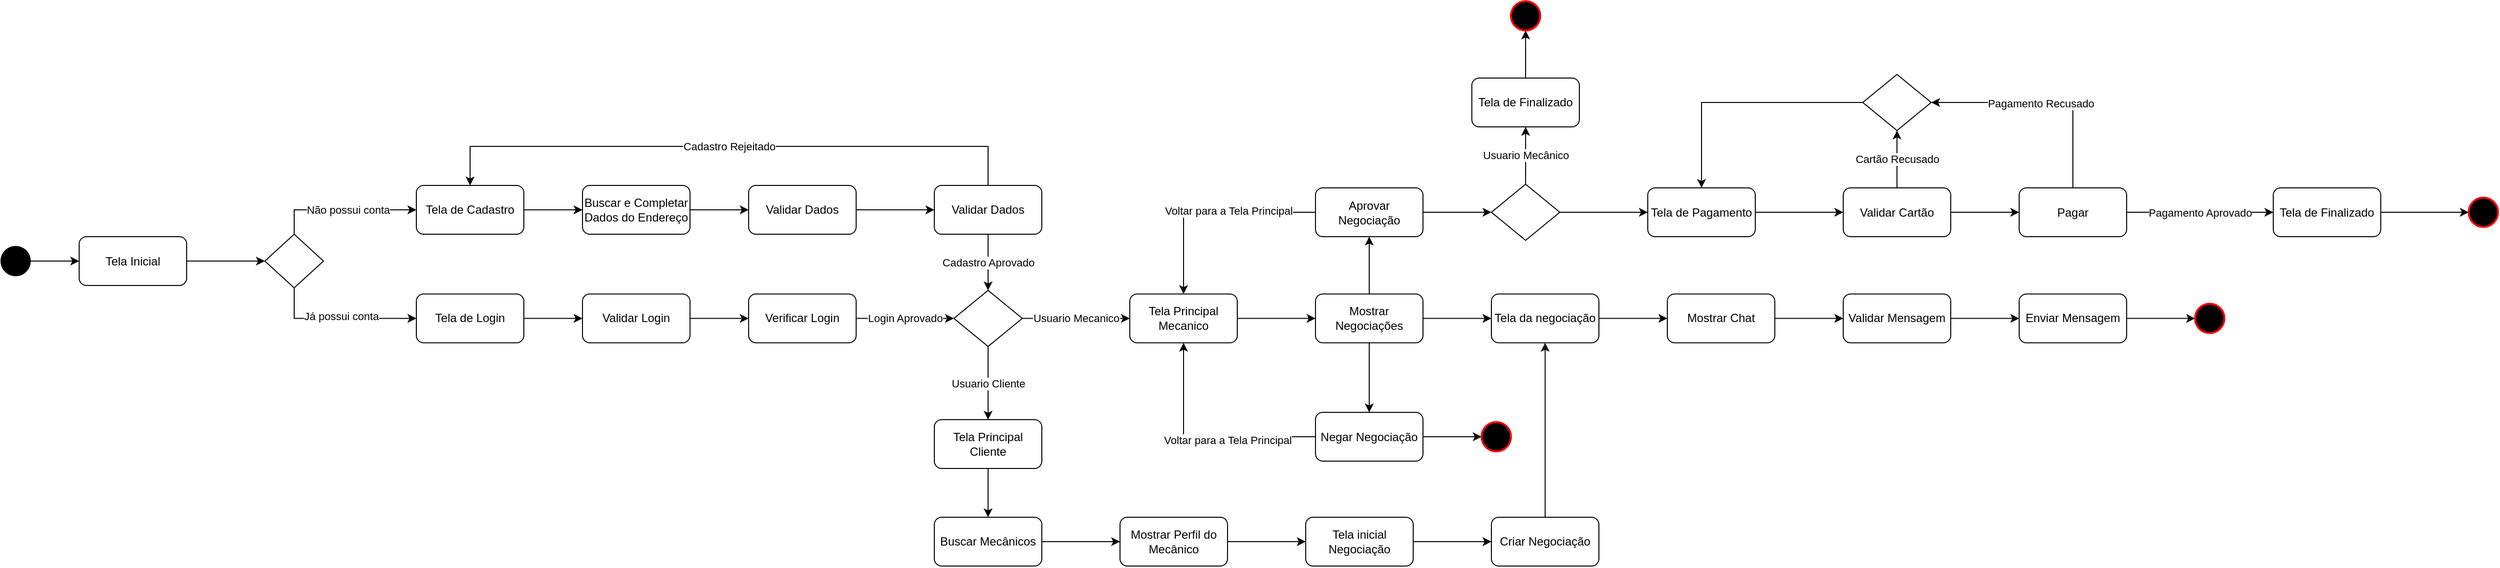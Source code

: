 <mxfile version="17.2.4" type="device" pages="3"><diagram id="k1N_bYzKSDcoJVtG7_mI" name="Sistema"><mxGraphModel dx="2426" dy="2187" grid="1" gridSize="10" guides="1" tooltips="1" connect="1" arrows="1" fold="1" page="1" pageScale="1" pageWidth="827" pageHeight="1169" math="0" shadow="0"><root><mxCell id="0"/><mxCell id="1" parent="0"/><mxCell id="CyLd9P0dKAHhqZYegGVU-6" style="edgeStyle=orthogonalEdgeStyle;rounded=0;orthogonalLoop=1;jettySize=auto;html=1;entryX=0;entryY=0.5;entryDx=0;entryDy=0;" edge="1" parent="1" source="CyLd9P0dKAHhqZYegGVU-1" target="CyLd9P0dKAHhqZYegGVU-5"><mxGeometry relative="1" as="geometry"/></mxCell><mxCell id="CyLd9P0dKAHhqZYegGVU-1" value="" style="ellipse;whiteSpace=wrap;html=1;aspect=fixed;fillColor=#000000;" vertex="1" parent="1"><mxGeometry x="35" y="182.5" width="30" height="30" as="geometry"/></mxCell><mxCell id="CyLd9P0dKAHhqZYegGVU-8" style="edgeStyle=orthogonalEdgeStyle;rounded=0;orthogonalLoop=1;jettySize=auto;html=1;entryX=0;entryY=0.5;entryDx=0;entryDy=0;" edge="1" parent="1" source="CyLd9P0dKAHhqZYegGVU-5" target="CyLd9P0dKAHhqZYegGVU-7"><mxGeometry relative="1" as="geometry"/></mxCell><mxCell id="CyLd9P0dKAHhqZYegGVU-5" value="Tela Inicial" style="rounded=1;whiteSpace=wrap;html=1;" vertex="1" parent="1"><mxGeometry x="115" y="172.5" width="110" height="50" as="geometry"/></mxCell><mxCell id="CyLd9P0dKAHhqZYegGVU-10" style="edgeStyle=orthogonalEdgeStyle;rounded=0;orthogonalLoop=1;jettySize=auto;html=1;entryX=0;entryY=0.5;entryDx=0;entryDy=0;exitX=0.5;exitY=0;exitDx=0;exitDy=0;" edge="1" parent="1" source="CyLd9P0dKAHhqZYegGVU-7" target="CyLd9P0dKAHhqZYegGVU-9"><mxGeometry relative="1" as="geometry"/></mxCell><mxCell id="CyLd9P0dKAHhqZYegGVU-15" value="Não possui conta" style="edgeLabel;html=1;align=center;verticalAlign=middle;resizable=0;points=[];" vertex="1" connectable="0" parent="CyLd9P0dKAHhqZYegGVU-10"><mxGeometry x="-0.453" y="4" relative="1" as="geometry"><mxPoint x="39" y="4" as="offset"/></mxGeometry></mxCell><mxCell id="CyLd9P0dKAHhqZYegGVU-12" style="edgeStyle=orthogonalEdgeStyle;rounded=0;orthogonalLoop=1;jettySize=auto;html=1;entryX=0;entryY=0.5;entryDx=0;entryDy=0;exitX=0.5;exitY=1;exitDx=0;exitDy=0;" edge="1" parent="1" source="CyLd9P0dKAHhqZYegGVU-7" target="CyLd9P0dKAHhqZYegGVU-11"><mxGeometry relative="1" as="geometry"/></mxCell><mxCell id="CyLd9P0dKAHhqZYegGVU-13" value="Já possui conta" style="edgeLabel;html=1;align=center;verticalAlign=middle;resizable=0;points=[];" vertex="1" connectable="0" parent="CyLd9P0dKAHhqZYegGVU-12"><mxGeometry x="-0.005" y="4" relative="1" as="geometry"><mxPoint x="1" y="1" as="offset"/></mxGeometry></mxCell><mxCell id="CyLd9P0dKAHhqZYegGVU-7" value="" style="rhombus;whiteSpace=wrap;html=1;" vertex="1" parent="1"><mxGeometry x="305" y="170" width="60" height="55" as="geometry"/></mxCell><mxCell id="CyLd9P0dKAHhqZYegGVU-17" style="edgeStyle=orthogonalEdgeStyle;rounded=0;orthogonalLoop=1;jettySize=auto;html=1;entryX=0;entryY=0.5;entryDx=0;entryDy=0;" edge="1" parent="1" source="CyLd9P0dKAHhqZYegGVU-9" target="CyLd9P0dKAHhqZYegGVU-16"><mxGeometry relative="1" as="geometry"/></mxCell><mxCell id="CyLd9P0dKAHhqZYegGVU-9" value="Tela de Cadastro" style="rounded=1;whiteSpace=wrap;html=1;" vertex="1" parent="1"><mxGeometry x="460" y="120" width="110" height="50" as="geometry"/></mxCell><mxCell id="CyLd9P0dKAHhqZYegGVU-31" style="edgeStyle=orthogonalEdgeStyle;rounded=0;orthogonalLoop=1;jettySize=auto;html=1;entryX=0;entryY=0.5;entryDx=0;entryDy=0;" edge="1" parent="1" source="CyLd9P0dKAHhqZYegGVU-11" target="CyLd9P0dKAHhqZYegGVU-30"><mxGeometry relative="1" as="geometry"/></mxCell><mxCell id="CyLd9P0dKAHhqZYegGVU-11" value="Tela de Login" style="rounded=1;whiteSpace=wrap;html=1;" vertex="1" parent="1"><mxGeometry x="460" y="231.25" width="110" height="50" as="geometry"/></mxCell><mxCell id="CyLd9P0dKAHhqZYegGVU-19" style="edgeStyle=orthogonalEdgeStyle;rounded=0;orthogonalLoop=1;jettySize=auto;html=1;" edge="1" parent="1" source="CyLd9P0dKAHhqZYegGVU-16" target="CyLd9P0dKAHhqZYegGVU-18"><mxGeometry relative="1" as="geometry"/></mxCell><mxCell id="CyLd9P0dKAHhqZYegGVU-16" value="Buscar e Completar Dados do Endereço" style="rounded=1;whiteSpace=wrap;html=1;" vertex="1" parent="1"><mxGeometry x="630" y="120" width="110" height="50" as="geometry"/></mxCell><mxCell id="CyLd9P0dKAHhqZYegGVU-21" style="edgeStyle=orthogonalEdgeStyle;rounded=0;orthogonalLoop=1;jettySize=auto;html=1;" edge="1" parent="1" source="CyLd9P0dKAHhqZYegGVU-18" target="CyLd9P0dKAHhqZYegGVU-20"><mxGeometry relative="1" as="geometry"/></mxCell><mxCell id="CyLd9P0dKAHhqZYegGVU-18" value="Validar Dados" style="rounded=1;whiteSpace=wrap;html=1;" vertex="1" parent="1"><mxGeometry x="800" y="120" width="110" height="50" as="geometry"/></mxCell><mxCell id="CyLd9P0dKAHhqZYegGVU-22" value="Cadastro Rejeitado" style="edgeStyle=orthogonalEdgeStyle;rounded=0;orthogonalLoop=1;jettySize=auto;html=1;entryX=0.5;entryY=0;entryDx=0;entryDy=0;exitX=0.5;exitY=0;exitDx=0;exitDy=0;" edge="1" parent="1" source="CyLd9P0dKAHhqZYegGVU-20" target="CyLd9P0dKAHhqZYegGVU-9"><mxGeometry relative="1" as="geometry"><Array as="points"><mxPoint x="1045" y="80"/><mxPoint x="515" y="80"/></Array></mxGeometry></mxCell><mxCell id="CyLd9P0dKAHhqZYegGVU-28" value="Cadastro Aprovado" style="edgeStyle=orthogonalEdgeStyle;rounded=0;orthogonalLoop=1;jettySize=auto;html=1;entryX=0.5;entryY=0;entryDx=0;entryDy=0;" edge="1" parent="1" source="CyLd9P0dKAHhqZYegGVU-20" target="CyLd9P0dKAHhqZYegGVU-26"><mxGeometry relative="1" as="geometry"/></mxCell><mxCell id="CyLd9P0dKAHhqZYegGVU-20" value="Validar Dados" style="rounded=1;whiteSpace=wrap;html=1;" vertex="1" parent="1"><mxGeometry x="990" y="120" width="110" height="50" as="geometry"/></mxCell><mxCell id="CyLd9P0dKAHhqZYegGVU-40" style="edgeStyle=orthogonalEdgeStyle;rounded=0;orthogonalLoop=1;jettySize=auto;html=1;entryX=0;entryY=0.5;entryDx=0;entryDy=0;" edge="1" parent="1" source="CyLd9P0dKAHhqZYegGVU-23" target="CyLd9P0dKAHhqZYegGVU-39"><mxGeometry relative="1" as="geometry"/></mxCell><mxCell id="CyLd9P0dKAHhqZYegGVU-23" value="Tela Principal Mecanico" style="rounded=1;whiteSpace=wrap;html=1;" vertex="1" parent="1"><mxGeometry x="1190" y="231.25" width="110" height="50" as="geometry"/></mxCell><mxCell id="CyLd9P0dKAHhqZYegGVU-29" value="Usuario Mecanico" style="edgeStyle=orthogonalEdgeStyle;rounded=0;orthogonalLoop=1;jettySize=auto;html=1;" edge="1" parent="1" source="CyLd9P0dKAHhqZYegGVU-26" target="CyLd9P0dKAHhqZYegGVU-23"><mxGeometry relative="1" as="geometry"/></mxCell><mxCell id="CyLd9P0dKAHhqZYegGVU-38" value="Usuario Cliente" style="edgeStyle=orthogonalEdgeStyle;rounded=0;orthogonalLoop=1;jettySize=auto;html=1;" edge="1" parent="1" source="CyLd9P0dKAHhqZYegGVU-26" target="CyLd9P0dKAHhqZYegGVU-37"><mxGeometry relative="1" as="geometry"/></mxCell><mxCell id="CyLd9P0dKAHhqZYegGVU-26" value="" style="rhombus;whiteSpace=wrap;html=1;" vertex="1" parent="1"><mxGeometry x="1010" y="227.5" width="70" height="57.5" as="geometry"/></mxCell><mxCell id="CyLd9P0dKAHhqZYegGVU-35" style="edgeStyle=orthogonalEdgeStyle;rounded=0;orthogonalLoop=1;jettySize=auto;html=1;entryX=0;entryY=0.5;entryDx=0;entryDy=0;" edge="1" parent="1" source="CyLd9P0dKAHhqZYegGVU-30" target="CyLd9P0dKAHhqZYegGVU-34"><mxGeometry relative="1" as="geometry"/></mxCell><mxCell id="CyLd9P0dKAHhqZYegGVU-30" value="Validar Login" style="rounded=1;whiteSpace=wrap;html=1;" vertex="1" parent="1"><mxGeometry x="630" y="231.25" width="110" height="50" as="geometry"/></mxCell><mxCell id="CyLd9P0dKAHhqZYegGVU-36" value="Login Aprovado" style="edgeStyle=orthogonalEdgeStyle;rounded=0;orthogonalLoop=1;jettySize=auto;html=1;entryX=0;entryY=0.5;entryDx=0;entryDy=0;" edge="1" parent="1" source="CyLd9P0dKAHhqZYegGVU-34" target="CyLd9P0dKAHhqZYegGVU-26"><mxGeometry relative="1" as="geometry"/></mxCell><mxCell id="CyLd9P0dKAHhqZYegGVU-34" value="Verificar Login" style="rounded=1;whiteSpace=wrap;html=1;" vertex="1" parent="1"><mxGeometry x="800" y="231.25" width="110" height="50" as="geometry"/></mxCell><mxCell id="CyLd9P0dKAHhqZYegGVU-57" style="edgeStyle=orthogonalEdgeStyle;rounded=0;orthogonalLoop=1;jettySize=auto;html=1;" edge="1" parent="1" source="CyLd9P0dKAHhqZYegGVU-37" target="CyLd9P0dKAHhqZYegGVU-56"><mxGeometry relative="1" as="geometry"/></mxCell><mxCell id="CyLd9P0dKAHhqZYegGVU-37" value="Tela Principal Cliente" style="rounded=1;whiteSpace=wrap;html=1;" vertex="1" parent="1"><mxGeometry x="990" y="360" width="110" height="50" as="geometry"/></mxCell><mxCell id="CyLd9P0dKAHhqZYegGVU-42" style="edgeStyle=orthogonalEdgeStyle;rounded=0;orthogonalLoop=1;jettySize=auto;html=1;" edge="1" parent="1" source="CyLd9P0dKAHhqZYegGVU-39" target="CyLd9P0dKAHhqZYegGVU-41"><mxGeometry relative="1" as="geometry"/></mxCell><mxCell id="CyLd9P0dKAHhqZYegGVU-44" style="edgeStyle=orthogonalEdgeStyle;rounded=0;orthogonalLoop=1;jettySize=auto;html=1;" edge="1" parent="1" source="CyLd9P0dKAHhqZYegGVU-39" target="CyLd9P0dKAHhqZYegGVU-43"><mxGeometry relative="1" as="geometry"/></mxCell><mxCell id="CyLd9P0dKAHhqZYegGVU-50" style="edgeStyle=orthogonalEdgeStyle;rounded=0;orthogonalLoop=1;jettySize=auto;html=1;" edge="1" parent="1" source="CyLd9P0dKAHhqZYegGVU-39" target="CyLd9P0dKAHhqZYegGVU-49"><mxGeometry relative="1" as="geometry"/></mxCell><mxCell id="CyLd9P0dKAHhqZYegGVU-39" value="Mostrar Negociações" style="rounded=1;whiteSpace=wrap;html=1;" vertex="1" parent="1"><mxGeometry x="1380" y="231.25" width="110" height="50" as="geometry"/></mxCell><mxCell id="CyLd9P0dKAHhqZYegGVU-45" style="edgeStyle=orthogonalEdgeStyle;rounded=0;orthogonalLoop=1;jettySize=auto;html=1;" edge="1" parent="1" source="CyLd9P0dKAHhqZYegGVU-41" target="CyLd9P0dKAHhqZYegGVU-23"><mxGeometry relative="1" as="geometry"/></mxCell><mxCell id="CyLd9P0dKAHhqZYegGVU-48" value="Voltar para a Tela Principal" style="edgeLabel;html=1;align=center;verticalAlign=middle;resizable=0;points=[];" vertex="1" connectable="0" parent="CyLd9P0dKAHhqZYegGVU-45"><mxGeometry x="-0.035" y="-3" relative="1" as="geometry"><mxPoint x="16" y="1" as="offset"/></mxGeometry></mxCell><mxCell id="CyLd9P0dKAHhqZYegGVU-72" style="edgeStyle=orthogonalEdgeStyle;rounded=0;orthogonalLoop=1;jettySize=auto;html=1;entryX=0;entryY=0.5;entryDx=0;entryDy=0;" edge="1" parent="1" source="CyLd9P0dKAHhqZYegGVU-41" target="CyLd9P0dKAHhqZYegGVU-71"><mxGeometry relative="1" as="geometry"/></mxCell><mxCell id="CyLd9P0dKAHhqZYegGVU-41" value="Aprovar Negociação" style="rounded=1;whiteSpace=wrap;html=1;" vertex="1" parent="1"><mxGeometry x="1380" y="122.5" width="110" height="50" as="geometry"/></mxCell><mxCell id="CyLd9P0dKAHhqZYegGVU-46" value="Voltar para a Tela Principal" style="edgeStyle=orthogonalEdgeStyle;rounded=0;orthogonalLoop=1;jettySize=auto;html=1;" edge="1" parent="1" source="CyLd9P0dKAHhqZYegGVU-43" target="CyLd9P0dKAHhqZYegGVU-23"><mxGeometry x="-0.222" y="3" relative="1" as="geometry"><mxPoint as="offset"/></mxGeometry></mxCell><mxCell id="CyLd9P0dKAHhqZYegGVU-94" style="edgeStyle=orthogonalEdgeStyle;rounded=0;orthogonalLoop=1;jettySize=auto;html=1;" edge="1" parent="1" source="CyLd9P0dKAHhqZYegGVU-43" target="CyLd9P0dKAHhqZYegGVU-93"><mxGeometry relative="1" as="geometry"/></mxCell><mxCell id="CyLd9P0dKAHhqZYegGVU-43" value="Negar Negociação" style="rounded=1;whiteSpace=wrap;html=1;" vertex="1" parent="1"><mxGeometry x="1380" y="352.5" width="110" height="50" as="geometry"/></mxCell><mxCell id="CyLd9P0dKAHhqZYegGVU-53" style="edgeStyle=orthogonalEdgeStyle;rounded=0;orthogonalLoop=1;jettySize=auto;html=1;" edge="1" parent="1" source="CyLd9P0dKAHhqZYegGVU-49" target="CyLd9P0dKAHhqZYegGVU-51"><mxGeometry relative="1" as="geometry"/></mxCell><mxCell id="CyLd9P0dKAHhqZYegGVU-49" value="Tela da negociação" style="rounded=1;whiteSpace=wrap;html=1;" vertex="1" parent="1"><mxGeometry x="1560" y="231.25" width="110" height="50" as="geometry"/></mxCell><mxCell id="CyLd9P0dKAHhqZYegGVU-54" style="edgeStyle=orthogonalEdgeStyle;rounded=0;orthogonalLoop=1;jettySize=auto;html=1;entryX=0;entryY=0.5;entryDx=0;entryDy=0;" edge="1" parent="1" source="CyLd9P0dKAHhqZYegGVU-51" target="CyLd9P0dKAHhqZYegGVU-52"><mxGeometry relative="1" as="geometry"/></mxCell><mxCell id="CyLd9P0dKAHhqZYegGVU-51" value="&lt;span&gt;Mostrar Chat&lt;/span&gt;" style="rounded=1;whiteSpace=wrap;html=1;" vertex="1" parent="1"><mxGeometry x="1740" y="231.25" width="110" height="50" as="geometry"/></mxCell><mxCell id="CyLd9P0dKAHhqZYegGVU-70" style="edgeStyle=orthogonalEdgeStyle;rounded=0;orthogonalLoop=1;jettySize=auto;html=1;" edge="1" parent="1" source="CyLd9P0dKAHhqZYegGVU-52" target="CyLd9P0dKAHhqZYegGVU-69"><mxGeometry relative="1" as="geometry"/></mxCell><mxCell id="CyLd9P0dKAHhqZYegGVU-52" value="Validar Mensagem" style="rounded=1;whiteSpace=wrap;html=1;" vertex="1" parent="1"><mxGeometry x="1920" y="231.25" width="110" height="50" as="geometry"/></mxCell><mxCell id="CyLd9P0dKAHhqZYegGVU-59" style="edgeStyle=orthogonalEdgeStyle;rounded=0;orthogonalLoop=1;jettySize=auto;html=1;entryX=0;entryY=0.5;entryDx=0;entryDy=0;" edge="1" parent="1" source="CyLd9P0dKAHhqZYegGVU-56" target="CyLd9P0dKAHhqZYegGVU-58"><mxGeometry relative="1" as="geometry"/></mxCell><mxCell id="CyLd9P0dKAHhqZYegGVU-56" value="Buscar Mecânicos" style="rounded=1;whiteSpace=wrap;html=1;" vertex="1" parent="1"><mxGeometry x="990" y="460" width="110" height="50" as="geometry"/></mxCell><mxCell id="CyLd9P0dKAHhqZYegGVU-63" style="edgeStyle=orthogonalEdgeStyle;rounded=0;orthogonalLoop=1;jettySize=auto;html=1;entryX=0;entryY=0.5;entryDx=0;entryDy=0;" edge="1" parent="1" source="CyLd9P0dKAHhqZYegGVU-58" target="CyLd9P0dKAHhqZYegGVU-62"><mxGeometry relative="1" as="geometry"/></mxCell><mxCell id="CyLd9P0dKAHhqZYegGVU-58" value="Mostrar Perfil do Mecânico" style="rounded=1;whiteSpace=wrap;html=1;" vertex="1" parent="1"><mxGeometry x="1180" y="460" width="110" height="50" as="geometry"/></mxCell><mxCell id="CyLd9P0dKAHhqZYegGVU-66" style="edgeStyle=orthogonalEdgeStyle;rounded=0;orthogonalLoop=1;jettySize=auto;html=1;" edge="1" parent="1" source="CyLd9P0dKAHhqZYegGVU-62" target="CyLd9P0dKAHhqZYegGVU-65"><mxGeometry relative="1" as="geometry"/></mxCell><mxCell id="CyLd9P0dKAHhqZYegGVU-62" value="Tela inicial Negociação" style="rounded=1;whiteSpace=wrap;html=1;" vertex="1" parent="1"><mxGeometry x="1370" y="460" width="110" height="50" as="geometry"/></mxCell><mxCell id="CyLd9P0dKAHhqZYegGVU-67" style="edgeStyle=orthogonalEdgeStyle;rounded=0;orthogonalLoop=1;jettySize=auto;html=1;" edge="1" parent="1" source="CyLd9P0dKAHhqZYegGVU-65" target="CyLd9P0dKAHhqZYegGVU-49"><mxGeometry relative="1" as="geometry"/></mxCell><mxCell id="CyLd9P0dKAHhqZYegGVU-65" value="&lt;span style=&quot;font-family: &amp;#34;helvetica&amp;#34;&quot;&gt;Criar Negociação&lt;/span&gt;" style="rounded=1;whiteSpace=wrap;html=1;" vertex="1" parent="1"><mxGeometry x="1560" y="460" width="110" height="50" as="geometry"/></mxCell><mxCell id="CyLd9P0dKAHhqZYegGVU-96" style="edgeStyle=orthogonalEdgeStyle;rounded=0;orthogonalLoop=1;jettySize=auto;html=1;" edge="1" parent="1" source="CyLd9P0dKAHhqZYegGVU-69" target="CyLd9P0dKAHhqZYegGVU-95"><mxGeometry relative="1" as="geometry"/></mxCell><mxCell id="CyLd9P0dKAHhqZYegGVU-69" value="Enviar Mensagem" style="rounded=1;whiteSpace=wrap;html=1;" vertex="1" parent="1"><mxGeometry x="2100" y="231.25" width="110" height="50" as="geometry"/></mxCell><mxCell id="CyLd9P0dKAHhqZYegGVU-74" value="Usuario Mecânico" style="edgeStyle=orthogonalEdgeStyle;rounded=0;orthogonalLoop=1;jettySize=auto;html=1;" edge="1" parent="1" source="CyLd9P0dKAHhqZYegGVU-71" target="CyLd9P0dKAHhqZYegGVU-73"><mxGeometry relative="1" as="geometry"/></mxCell><mxCell id="CyLd9P0dKAHhqZYegGVU-76" style="edgeStyle=orthogonalEdgeStyle;rounded=0;orthogonalLoop=1;jettySize=auto;html=1;" edge="1" parent="1" source="CyLd9P0dKAHhqZYegGVU-71" target="CyLd9P0dKAHhqZYegGVU-75"><mxGeometry relative="1" as="geometry"/></mxCell><mxCell id="CyLd9P0dKAHhqZYegGVU-71" value="" style="rhombus;whiteSpace=wrap;html=1;" vertex="1" parent="1"><mxGeometry x="1560" y="118.75" width="70" height="57.5" as="geometry"/></mxCell><mxCell id="CyLd9P0dKAHhqZYegGVU-92" style="edgeStyle=orthogonalEdgeStyle;rounded=0;orthogonalLoop=1;jettySize=auto;html=1;" edge="1" parent="1" source="CyLd9P0dKAHhqZYegGVU-73" target="CyLd9P0dKAHhqZYegGVU-90"><mxGeometry relative="1" as="geometry"/></mxCell><mxCell id="CyLd9P0dKAHhqZYegGVU-73" value="Tela de Finalizado" style="rounded=1;whiteSpace=wrap;html=1;" vertex="1" parent="1"><mxGeometry x="1540" y="10" width="110" height="50" as="geometry"/></mxCell><mxCell id="CyLd9P0dKAHhqZYegGVU-78" style="edgeStyle=orthogonalEdgeStyle;rounded=0;orthogonalLoop=1;jettySize=auto;html=1;" edge="1" parent="1" source="CyLd9P0dKAHhqZYegGVU-75" target="CyLd9P0dKAHhqZYegGVU-77"><mxGeometry relative="1" as="geometry"/></mxCell><mxCell id="CyLd9P0dKAHhqZYegGVU-75" value="&lt;span&gt;Tela de Pagamento&lt;/span&gt;" style="rounded=1;whiteSpace=wrap;html=1;" vertex="1" parent="1"><mxGeometry x="1720" y="122.5" width="110" height="50" as="geometry"/></mxCell><mxCell id="CyLd9P0dKAHhqZYegGVU-81" style="edgeStyle=orthogonalEdgeStyle;rounded=0;orthogonalLoop=1;jettySize=auto;html=1;entryX=0;entryY=0.5;entryDx=0;entryDy=0;" edge="1" parent="1" source="CyLd9P0dKAHhqZYegGVU-77" target="CyLd9P0dKAHhqZYegGVU-80"><mxGeometry relative="1" as="geometry"/></mxCell><mxCell id="CyLd9P0dKAHhqZYegGVU-86" value="Cartão Recusado" style="edgeStyle=orthogonalEdgeStyle;rounded=0;orthogonalLoop=1;jettySize=auto;html=1;" edge="1" parent="1" source="CyLd9P0dKAHhqZYegGVU-77" target="CyLd9P0dKAHhqZYegGVU-85"><mxGeometry relative="1" as="geometry"/></mxCell><mxCell id="CyLd9P0dKAHhqZYegGVU-77" value="Validar Cartão" style="rounded=1;whiteSpace=wrap;html=1;" vertex="1" parent="1"><mxGeometry x="1920" y="122.5" width="110" height="50" as="geometry"/></mxCell><mxCell id="CyLd9P0dKAHhqZYegGVU-83" value="Pagamento Aprovado" style="edgeStyle=orthogonalEdgeStyle;rounded=0;orthogonalLoop=1;jettySize=auto;html=1;" edge="1" parent="1" source="CyLd9P0dKAHhqZYegGVU-80" target="CyLd9P0dKAHhqZYegGVU-82"><mxGeometry relative="1" as="geometry"/></mxCell><mxCell id="CyLd9P0dKAHhqZYegGVU-87" value="Pagamento Recusado" style="edgeStyle=orthogonalEdgeStyle;rounded=0;orthogonalLoop=1;jettySize=auto;html=1;entryX=1;entryY=0.5;entryDx=0;entryDy=0;" edge="1" parent="1" source="CyLd9P0dKAHhqZYegGVU-80" target="CyLd9P0dKAHhqZYegGVU-85"><mxGeometry x="0.042" y="1" relative="1" as="geometry"><Array as="points"><mxPoint x="2155" y="35"/></Array><mxPoint as="offset"/></mxGeometry></mxCell><mxCell id="CyLd9P0dKAHhqZYegGVU-80" value="Pagar" style="rounded=1;whiteSpace=wrap;html=1;" vertex="1" parent="1"><mxGeometry x="2100" y="122.5" width="110" height="50" as="geometry"/></mxCell><mxCell id="CyLd9P0dKAHhqZYegGVU-98" style="edgeStyle=orthogonalEdgeStyle;rounded=0;orthogonalLoop=1;jettySize=auto;html=1;" edge="1" parent="1" source="CyLd9P0dKAHhqZYegGVU-82" target="CyLd9P0dKAHhqZYegGVU-97"><mxGeometry relative="1" as="geometry"/></mxCell><mxCell id="CyLd9P0dKAHhqZYegGVU-82" value="Tela de Finalizado" style="rounded=1;whiteSpace=wrap;html=1;" vertex="1" parent="1"><mxGeometry x="2360" y="122.5" width="110" height="50" as="geometry"/></mxCell><mxCell id="CyLd9P0dKAHhqZYegGVU-88" style="edgeStyle=orthogonalEdgeStyle;rounded=0;orthogonalLoop=1;jettySize=auto;html=1;" edge="1" parent="1" source="CyLd9P0dKAHhqZYegGVU-85" target="CyLd9P0dKAHhqZYegGVU-75"><mxGeometry relative="1" as="geometry"/></mxCell><mxCell id="CyLd9P0dKAHhqZYegGVU-85" value="" style="rhombus;whiteSpace=wrap;html=1;" vertex="1" parent="1"><mxGeometry x="1940" y="6.25" width="70" height="57.5" as="geometry"/></mxCell><mxCell id="CyLd9P0dKAHhqZYegGVU-90" value="Fim" style="ellipse;whiteSpace=wrap;html=1;aspect=fixed;fillColor=#000000;strokeColor=#FF0000;strokeWidth=2;" vertex="1" parent="1"><mxGeometry x="1580" y="-68.75" width="30" height="30" as="geometry"/></mxCell><mxCell id="CyLd9P0dKAHhqZYegGVU-93" value="Fim" style="ellipse;whiteSpace=wrap;html=1;aspect=fixed;fillColor=#000000;strokeColor=#FF0000;strokeWidth=2;" vertex="1" parent="1"><mxGeometry x="1550" y="362.5" width="30" height="30" as="geometry"/></mxCell><mxCell id="CyLd9P0dKAHhqZYegGVU-95" value="Fim" style="ellipse;whiteSpace=wrap;html=1;aspect=fixed;fillColor=#000000;strokeColor=#FF0000;strokeWidth=2;" vertex="1" parent="1"><mxGeometry x="2280" y="241.25" width="30" height="30" as="geometry"/></mxCell><mxCell id="CyLd9P0dKAHhqZYegGVU-97" value="Fim" style="ellipse;whiteSpace=wrap;html=1;aspect=fixed;fillColor=#000000;strokeColor=#FF0000;strokeWidth=2;" vertex="1" parent="1"><mxGeometry x="2560" y="132.5" width="30" height="30" as="geometry"/></mxCell></root></mxGraphModel></diagram><diagram id="TOma7XQCZ366MKZmZ1pS" name="Cadastrar"><mxGraphModel dx="2062" dy="865" grid="1" gridSize="10" guides="1" tooltips="1" connect="1" arrows="1" fold="1" page="1" pageScale="1" pageWidth="827" pageHeight="1169" math="0" shadow="0"><root><mxCell id="0"/><mxCell id="1" parent="0"/><mxCell id="Ws8fQGExhIkulKDBXY8e-3" style="edgeStyle=orthogonalEdgeStyle;rounded=0;orthogonalLoop=1;jettySize=auto;html=1;entryX=0;entryY=0.5;entryDx=0;entryDy=0;" edge="1" parent="1" source="MAbeNSXH1AglIxgM4zUN-1" target="xhCu1mbY8rq-lGsz8iay-8"><mxGeometry relative="1" as="geometry"><mxPoint x="190" y="196.875" as="targetPoint"/></mxGeometry></mxCell><mxCell id="MAbeNSXH1AglIxgM4zUN-1" value="" style="ellipse;whiteSpace=wrap;html=1;aspect=fixed;fillColor=#000000;" vertex="1" parent="1"><mxGeometry x="10" y="182.5" width="30" height="30" as="geometry"/></mxCell><mxCell id="xhCu1mbY8rq-lGsz8iay-10" style="edgeStyle=orthogonalEdgeStyle;rounded=0;orthogonalLoop=1;jettySize=auto;html=1;entryX=0;entryY=0.5;entryDx=0;entryDy=0;" edge="1" parent="1" source="xhCu1mbY8rq-lGsz8iay-8" target="xhCu1mbY8rq-lGsz8iay-9"><mxGeometry relative="1" as="geometry"/></mxCell><mxCell id="xhCu1mbY8rq-lGsz8iay-8" value="Cadastrar()" style="rounded=1;whiteSpace=wrap;html=1;strokeWidth=1;" vertex="1" parent="1"><mxGeometry x="80" y="176.25" width="110" height="42.5" as="geometry"/></mxCell><mxCell id="xhCu1mbY8rq-lGsz8iay-12" style="edgeStyle=orthogonalEdgeStyle;rounded=0;orthogonalLoop=1;jettySize=auto;html=1;" edge="1" parent="1" source="xhCu1mbY8rq-lGsz8iay-9" target="xhCu1mbY8rq-lGsz8iay-11"><mxGeometry relative="1" as="geometry"/></mxCell><mxCell id="xhCu1mbY8rq-lGsz8iay-9" value="Instanciar Objeto" style="rounded=1;whiteSpace=wrap;html=1;strokeWidth=1;" vertex="1" parent="1"><mxGeometry x="220" y="176.25" width="110" height="42.5" as="geometry"/></mxCell><mxCell id="xhCu1mbY8rq-lGsz8iay-14" style="edgeStyle=orthogonalEdgeStyle;rounded=0;orthogonalLoop=1;jettySize=auto;html=1;" edge="1" parent="1" source="xhCu1mbY8rq-lGsz8iay-11" target="xhCu1mbY8rq-lGsz8iay-13"><mxGeometry relative="1" as="geometry"/></mxCell><mxCell id="xhCu1mbY8rq-lGsz8iay-11" value="Preenche os atributos" style="rounded=1;whiteSpace=wrap;html=1;strokeWidth=1;" vertex="1" parent="1"><mxGeometry x="358.5" y="176.25" width="110" height="42.5" as="geometry"/></mxCell><mxCell id="xhCu1mbY8rq-lGsz8iay-16" style="edgeStyle=orthogonalEdgeStyle;rounded=0;orthogonalLoop=1;jettySize=auto;html=1;entryX=0;entryY=0.5;entryDx=0;entryDy=0;" edge="1" parent="1" source="xhCu1mbY8rq-lGsz8iay-13" target="xhCu1mbY8rq-lGsz8iay-17"><mxGeometry relative="1" as="geometry"><mxPoint x="700" y="197.5" as="targetPoint"/></mxGeometry></mxCell><mxCell id="xhCu1mbY8rq-lGsz8iay-13" value="Consulta o CEP&amp;nbsp;" style="rounded=1;whiteSpace=wrap;html=1;strokeWidth=1;" vertex="1" parent="1"><mxGeometry x="510" y="176.25" width="110" height="42.5" as="geometry"/></mxCell><mxCell id="xhCu1mbY8rq-lGsz8iay-19" value="" style="edgeStyle=orthogonalEdgeStyle;rounded=0;orthogonalLoop=1;jettySize=auto;html=1;entryX=0;entryY=0.5;entryDx=0;entryDy=0;" edge="1" parent="1" source="xhCu1mbY8rq-lGsz8iay-17" target="xhCu1mbY8rq-lGsz8iay-18"><mxGeometry relative="1" as="geometry"/></mxCell><mxCell id="mp-MIpa_8N-GfbG0UTnX-3" value="CEP valido" style="edgeLabel;html=1;align=center;verticalAlign=middle;resizable=0;points=[];" vertex="1" connectable="0" parent="xhCu1mbY8rq-lGsz8iay-19"><mxGeometry x="-0.353" y="-1" relative="1" as="geometry"><mxPoint x="18" y="-1" as="offset"/></mxGeometry></mxCell><mxCell id="xhCu1mbY8rq-lGsz8iay-20" value="CEP Invalido" style="edgeStyle=orthogonalEdgeStyle;rounded=0;orthogonalLoop=1;jettySize=auto;html=1;entryX=0.5;entryY=0;entryDx=0;entryDy=0;" edge="1" parent="1" source="xhCu1mbY8rq-lGsz8iay-17" target="xhCu1mbY8rq-lGsz8iay-21"><mxGeometry relative="1" as="geometry"><mxPoint x="700" y="290" as="targetPoint"/></mxGeometry></mxCell><mxCell id="xhCu1mbY8rq-lGsz8iay-17" value="" style="rhombus;whiteSpace=wrap;html=1;strokeWidth=1;" vertex="1" parent="1"><mxGeometry x="670" y="166.25" width="70" height="62.5" as="geometry"/></mxCell><mxCell id="mp-MIpa_8N-GfbG0UTnX-4" style="edgeStyle=orthogonalEdgeStyle;rounded=0;orthogonalLoop=1;jettySize=auto;html=1;" edge="1" parent="1" source="xhCu1mbY8rq-lGsz8iay-18" target="mp-MIpa_8N-GfbG0UTnX-2"><mxGeometry relative="1" as="geometry"/></mxCell><mxCell id="xhCu1mbY8rq-lGsz8iay-18" value="&lt;span style=&quot;font-size: 11px ; background-color: rgb(255 , 255 , 255)&quot;&gt;Completar os atributos de Endereço&lt;/span&gt;" style="rounded=1;whiteSpace=wrap;html=1;strokeWidth=1;" vertex="1" parent="1"><mxGeometry x="840" y="176.25" width="110" height="42.5" as="geometry"/></mxCell><mxCell id="xhCu1mbY8rq-lGsz8iay-22" style="edgeStyle=orthogonalEdgeStyle;rounded=0;orthogonalLoop=1;jettySize=auto;html=1;entryX=0.5;entryY=0;entryDx=0;entryDy=0;" edge="1" parent="1" source="xhCu1mbY8rq-lGsz8iay-21" target="mp-MIpa_8N-GfbG0UTnX-1"><mxGeometry relative="1" as="geometry"><mxPoint x="700" y="410" as="targetPoint"/></mxGeometry></mxCell><mxCell id="xhCu1mbY8rq-lGsz8iay-21" value="Mostrar Alerta &quot;CEP Invalido&quot;" style="rounded=1;whiteSpace=wrap;html=1;strokeWidth=1;" vertex="1" parent="1"><mxGeometry x="650" y="290" width="110" height="42.5" as="geometry"/></mxCell><mxCell id="mp-MIpa_8N-GfbG0UTnX-1" value="Fim" style="ellipse;whiteSpace=wrap;html=1;aspect=fixed;fillColor=#000000;strokeColor=#FF0000;strokeWidth=2;" vertex="1" parent="1"><mxGeometry x="690" y="380" width="30" height="30" as="geometry"/></mxCell><mxCell id="mp-MIpa_8N-GfbG0UTnX-6" style="edgeStyle=orthogonalEdgeStyle;rounded=0;orthogonalLoop=1;jettySize=auto;html=1;entryX=0;entryY=0.5;entryDx=0;entryDy=0;" edge="1" parent="1" source="mp-MIpa_8N-GfbG0UTnX-2" target="mp-MIpa_8N-GfbG0UTnX-5"><mxGeometry relative="1" as="geometry"/></mxCell><mxCell id="mp-MIpa_8N-GfbG0UTnX-2" value="Validar usuario no Banco de Dados" style="rounded=1;whiteSpace=wrap;html=1;strokeWidth=1;" vertex="1" parent="1"><mxGeometry x="990" y="176.25" width="110" height="42.5" as="geometry"/></mxCell><mxCell id="mp-MIpa_8N-GfbG0UTnX-9" style="edgeStyle=orthogonalEdgeStyle;rounded=0;orthogonalLoop=1;jettySize=auto;html=1;entryX=0.5;entryY=0;entryDx=0;entryDy=0;" edge="1" parent="1" source="mp-MIpa_8N-GfbG0UTnX-5" target="mp-MIpa_8N-GfbG0UTnX-7"><mxGeometry relative="1" as="geometry"/></mxCell><mxCell id="mp-MIpa_8N-GfbG0UTnX-12" style="edgeStyle=orthogonalEdgeStyle;rounded=0;orthogonalLoop=1;jettySize=auto;html=1;" edge="1" parent="1" source="mp-MIpa_8N-GfbG0UTnX-5" target="mp-MIpa_8N-GfbG0UTnX-11"><mxGeometry relative="1" as="geometry"/></mxCell><mxCell id="mp-MIpa_8N-GfbG0UTnX-5" value="" style="rhombus;whiteSpace=wrap;html=1;strokeWidth=1;" vertex="1" parent="1"><mxGeometry x="1180" y="166.25" width="70" height="62.5" as="geometry"/></mxCell><mxCell id="mp-MIpa_8N-GfbG0UTnX-10" style="edgeStyle=orthogonalEdgeStyle;rounded=0;orthogonalLoop=1;jettySize=auto;html=1;entryX=0.5;entryY=0;entryDx=0;entryDy=0;" edge="1" parent="1" source="mp-MIpa_8N-GfbG0UTnX-7" target="mp-MIpa_8N-GfbG0UTnX-8"><mxGeometry relative="1" as="geometry"/></mxCell><mxCell id="mp-MIpa_8N-GfbG0UTnX-7" value="Mostrar Alerta &quot;Usuario Já cadastrado&quot;" style="rounded=1;whiteSpace=wrap;html=1;strokeWidth=1;" vertex="1" parent="1"><mxGeometry x="1160" y="280" width="110" height="42.5" as="geometry"/></mxCell><mxCell id="mp-MIpa_8N-GfbG0UTnX-8" value="Fim" style="ellipse;whiteSpace=wrap;html=1;aspect=fixed;fillColor=#000000;strokeColor=#FF0000;strokeWidth=2;" vertex="1" parent="1"><mxGeometry x="1200" y="370" width="30" height="30" as="geometry"/></mxCell><mxCell id="mp-MIpa_8N-GfbG0UTnX-14" style="edgeStyle=orthogonalEdgeStyle;rounded=0;orthogonalLoop=1;jettySize=auto;html=1;" edge="1" parent="1" source="mp-MIpa_8N-GfbG0UTnX-11" target="mp-MIpa_8N-GfbG0UTnX-13"><mxGeometry relative="1" as="geometry"/></mxCell><mxCell id="mp-MIpa_8N-GfbG0UTnX-11" value="Cadastrar no Banco de Dados" style="rounded=1;whiteSpace=wrap;html=1;strokeWidth=1;" vertex="1" parent="1"><mxGeometry x="1320" y="176.25" width="110" height="42.5" as="geometry"/></mxCell><mxCell id="mp-MIpa_8N-GfbG0UTnX-16" style="edgeStyle=orthogonalEdgeStyle;rounded=0;orthogonalLoop=1;jettySize=auto;html=1;entryX=0;entryY=0.5;entryDx=0;entryDy=0;" edge="1" parent="1" source="mp-MIpa_8N-GfbG0UTnX-13" target="mp-MIpa_8N-GfbG0UTnX-15"><mxGeometry relative="1" as="geometry"/></mxCell><mxCell id="mp-MIpa_8N-GfbG0UTnX-13" value="Mostrar tela Principal" style="rounded=1;whiteSpace=wrap;html=1;strokeWidth=1;" vertex="1" parent="1"><mxGeometry x="1470" y="176.25" width="110" height="42.5" as="geometry"/></mxCell><mxCell id="mp-MIpa_8N-GfbG0UTnX-15" value="Fim" style="ellipse;whiteSpace=wrap;html=1;aspect=fixed;fillColor=#000000;strokeColor=#FF0000;strokeWidth=2;" vertex="1" parent="1"><mxGeometry x="1660" y="182.5" width="30" height="30" as="geometry"/></mxCell></root></mxGraphModel></diagram><diagram id="DbBOxRCjQAiDkBmo-S9y" name="Buscar CEP"><mxGraphModel dx="2062" dy="865" grid="1" gridSize="10" guides="1" tooltips="1" connect="1" arrows="1" fold="1" page="1" pageScale="1" pageWidth="827" pageHeight="1169" math="0" shadow="0"><root><mxCell id="0"/><mxCell id="1" parent="0"/><mxCell id="bahnr-u59pFD6IRO-st4-1" style="edgeStyle=orthogonalEdgeStyle;rounded=0;orthogonalLoop=1;jettySize=auto;html=1;entryX=0;entryY=0.5;entryDx=0;entryDy=0;" edge="1" parent="1" source="bahnr-u59pFD6IRO-st4-2" target="bahnr-u59pFD6IRO-st4-4"><mxGeometry relative="1" as="geometry"><mxPoint x="190" y="196.875" as="targetPoint"/></mxGeometry></mxCell><mxCell id="bahnr-u59pFD6IRO-st4-2" value="" style="ellipse;whiteSpace=wrap;html=1;aspect=fixed;fillColor=#000000;" vertex="1" parent="1"><mxGeometry x="10" y="182.5" width="30" height="30" as="geometry"/></mxCell><mxCell id="bahnr-u59pFD6IRO-st4-3" style="edgeStyle=orthogonalEdgeStyle;rounded=0;orthogonalLoop=1;jettySize=auto;html=1;entryX=0;entryY=0.5;entryDx=0;entryDy=0;" edge="1" parent="1" source="bahnr-u59pFD6IRO-st4-4" target="bahnr-u59pFD6IRO-st4-6"><mxGeometry relative="1" as="geometry"/></mxCell><mxCell id="bahnr-u59pFD6IRO-st4-4" value="buscarCEP()" style="rounded=1;whiteSpace=wrap;html=1;strokeWidth=1;" vertex="1" parent="1"><mxGeometry x="80" y="176.25" width="110" height="42.5" as="geometry"/></mxCell><mxCell id="bahnr-u59pFD6IRO-st4-5" style="edgeStyle=orthogonalEdgeStyle;rounded=0;orthogonalLoop=1;jettySize=auto;html=1;" edge="1" parent="1" source="bahnr-u59pFD6IRO-st4-6" target="bahnr-u59pFD6IRO-st4-8"><mxGeometry relative="1" as="geometry"/></mxCell><mxCell id="bahnr-u59pFD6IRO-st4-6" value="Instanciar Objeto" style="rounded=1;whiteSpace=wrap;html=1;strokeWidth=1;" vertex="1" parent="1"><mxGeometry x="220" y="176.25" width="110" height="42.5" as="geometry"/></mxCell><mxCell id="bahnr-u59pFD6IRO-st4-7" style="edgeStyle=orthogonalEdgeStyle;rounded=0;orthogonalLoop=1;jettySize=auto;html=1;" edge="1" parent="1" source="bahnr-u59pFD6IRO-st4-8" target="bahnr-u59pFD6IRO-st4-10"><mxGeometry relative="1" as="geometry"/></mxCell><mxCell id="bahnr-u59pFD6IRO-st4-8" value="Preenche os atributos" style="rounded=1;whiteSpace=wrap;html=1;strokeWidth=1;" vertex="1" parent="1"><mxGeometry x="358.5" y="176.25" width="110" height="42.5" as="geometry"/></mxCell><mxCell id="bahnr-u59pFD6IRO-st4-9" style="edgeStyle=orthogonalEdgeStyle;rounded=0;orthogonalLoop=1;jettySize=auto;html=1;entryX=0;entryY=0.5;entryDx=0;entryDy=0;" edge="1" parent="1" source="bahnr-u59pFD6IRO-st4-10" target="bahnr-u59pFD6IRO-st4-14"><mxGeometry relative="1" as="geometry"><mxPoint x="700" y="197.5" as="targetPoint"/></mxGeometry></mxCell><mxCell id="bahnr-u59pFD6IRO-st4-10" value="Enviar uma requisição para API validadora" style="rounded=1;whiteSpace=wrap;html=1;strokeWidth=1;" vertex="1" parent="1"><mxGeometry x="510" y="176.25" width="110" height="42.5" as="geometry"/></mxCell><mxCell id="bahnr-u59pFD6IRO-st4-11" value="" style="edgeStyle=orthogonalEdgeStyle;rounded=0;orthogonalLoop=1;jettySize=auto;html=1;entryX=0;entryY=0.5;entryDx=0;entryDy=0;" edge="1" parent="1" source="bahnr-u59pFD6IRO-st4-14" target="bahnr-u59pFD6IRO-st4-16"><mxGeometry relative="1" as="geometry"/></mxCell><mxCell id="bahnr-u59pFD6IRO-st4-12" value="CEP valido" style="edgeLabel;html=1;align=center;verticalAlign=middle;resizable=0;points=[];" vertex="1" connectable="0" parent="bahnr-u59pFD6IRO-st4-11"><mxGeometry x="-0.353" y="-1" relative="1" as="geometry"><mxPoint x="18" y="-1" as="offset"/></mxGeometry></mxCell><mxCell id="bahnr-u59pFD6IRO-st4-13" value="CEP Invalido" style="edgeStyle=orthogonalEdgeStyle;rounded=0;orthogonalLoop=1;jettySize=auto;html=1;entryX=0.5;entryY=0;entryDx=0;entryDy=0;" edge="1" parent="1" source="bahnr-u59pFD6IRO-st4-14" target="bahnr-u59pFD6IRO-st4-18"><mxGeometry relative="1" as="geometry"><mxPoint x="700" y="290" as="targetPoint"/></mxGeometry></mxCell><mxCell id="bahnr-u59pFD6IRO-st4-14" value="" style="rhombus;whiteSpace=wrap;html=1;strokeWidth=1;" vertex="1" parent="1"><mxGeometry x="670" y="166.25" width="70" height="62.5" as="geometry"/></mxCell><mxCell id="bahnr-u59pFD6IRO-st4-15" style="edgeStyle=orthogonalEdgeStyle;rounded=0;orthogonalLoop=1;jettySize=auto;html=1;entryX=0;entryY=0.5;entryDx=0;entryDy=0;" edge="1" parent="1" source="bahnr-u59pFD6IRO-st4-16" target="bahnr-u59pFD6IRO-st4-32"><mxGeometry relative="1" as="geometry"><mxPoint x="1050" y="190" as="targetPoint"/></mxGeometry></mxCell><mxCell id="bahnr-u59pFD6IRO-st4-16" value="&lt;span style=&quot;font-size: 11px ; background-color: rgb(255 , 255 , 255)&quot;&gt;Retornar JSON com dados recebidos da API&lt;/span&gt;" style="rounded=1;whiteSpace=wrap;html=1;strokeWidth=1;" vertex="1" parent="1"><mxGeometry x="840" y="176.25" width="110" height="42.5" as="geometry"/></mxCell><mxCell id="bahnr-u59pFD6IRO-st4-17" style="edgeStyle=orthogonalEdgeStyle;rounded=0;orthogonalLoop=1;jettySize=auto;html=1;entryX=0.5;entryY=0;entryDx=0;entryDy=0;" edge="1" parent="1" source="bahnr-u59pFD6IRO-st4-18" target="bahnr-u59pFD6IRO-st4-19"><mxGeometry relative="1" as="geometry"><mxPoint x="700" y="410" as="targetPoint"/></mxGeometry></mxCell><mxCell id="bahnr-u59pFD6IRO-st4-18" value="Retornar JSON com Mensagem de erro" style="rounded=1;whiteSpace=wrap;html=1;strokeWidth=1;" vertex="1" parent="1"><mxGeometry x="650" y="290" width="110" height="42.5" as="geometry"/></mxCell><mxCell id="bahnr-u59pFD6IRO-st4-19" value="Fim" style="ellipse;whiteSpace=wrap;html=1;aspect=fixed;fillColor=#000000;strokeColor=#FF0000;strokeWidth=2;" vertex="1" parent="1"><mxGeometry x="690" y="380" width="30" height="30" as="geometry"/></mxCell><mxCell id="bahnr-u59pFD6IRO-st4-32" value="Fim" style="ellipse;whiteSpace=wrap;html=1;aspect=fixed;fillColor=#000000;strokeColor=#FF0000;strokeWidth=2;" vertex="1" parent="1"><mxGeometry x="1060" y="182.5" width="30" height="30" as="geometry"/></mxCell></root></mxGraphModel></diagram></mxfile>